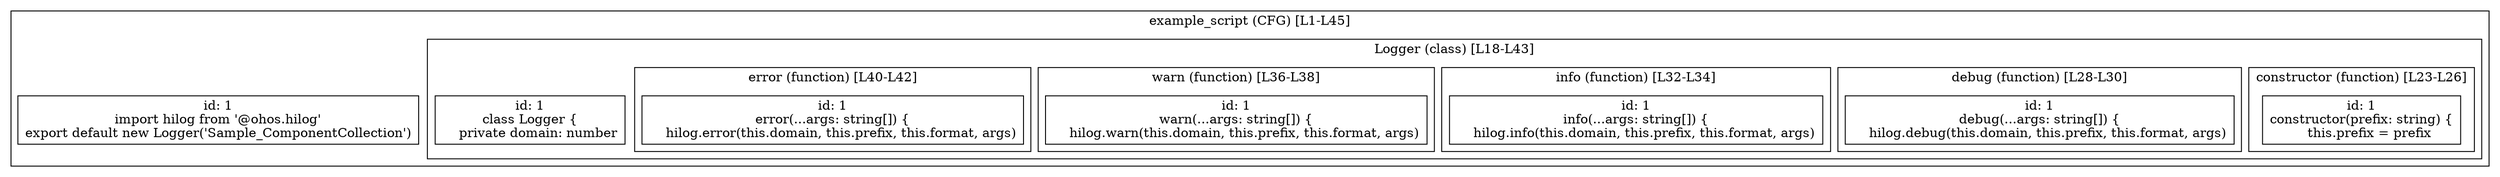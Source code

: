 digraph "101.ts" {
  subgraph "cluster_1" {
    label="example_script (CFG) [L1-L45]";
    node_1_1 [label="id: 1\nimport hilog from '@ohos.hilog'
export default new Logger('Sample_ComponentCollection')", shape=box];
  subgraph "cluster_2" {
    label="Logger (class) [L18-L43]";
    node_2_1 [label="id: 1\nclass Logger {
    private domain: number", shape=box];
  subgraph "cluster_3" {
    label="constructor (function) [L23-L26]";
    node_3_1 [label="id: 1\nconstructor(prefix: string) {
    this.prefix = prefix", shape=box];
  }
  subgraph "cluster_4" {
    label="debug (function) [L28-L30]";
    node_4_1 [label="id: 1\ndebug(...args: string[]) {
    hilog.debug(this.domain, this.prefix, this.format, args)", shape=box];
  }
  subgraph "cluster_5" {
    label="info (function) [L32-L34]";
    node_5_1 [label="id: 1\ninfo(...args: string[]) {
    hilog.info(this.domain, this.prefix, this.format, args)", shape=box];
  }
  subgraph "cluster_6" {
    label="warn (function) [L36-L38]";
    node_6_1 [label="id: 1\nwarn(...args: string[]) {
    hilog.warn(this.domain, this.prefix, this.format, args)", shape=box];
  }
  subgraph "cluster_7" {
    label="error (function) [L40-L42]";
    node_7_1 [label="id: 1\nerror(...args: string[]) {
    hilog.error(this.domain, this.prefix, this.format, args)", shape=box];
  }
  }
  }
}
